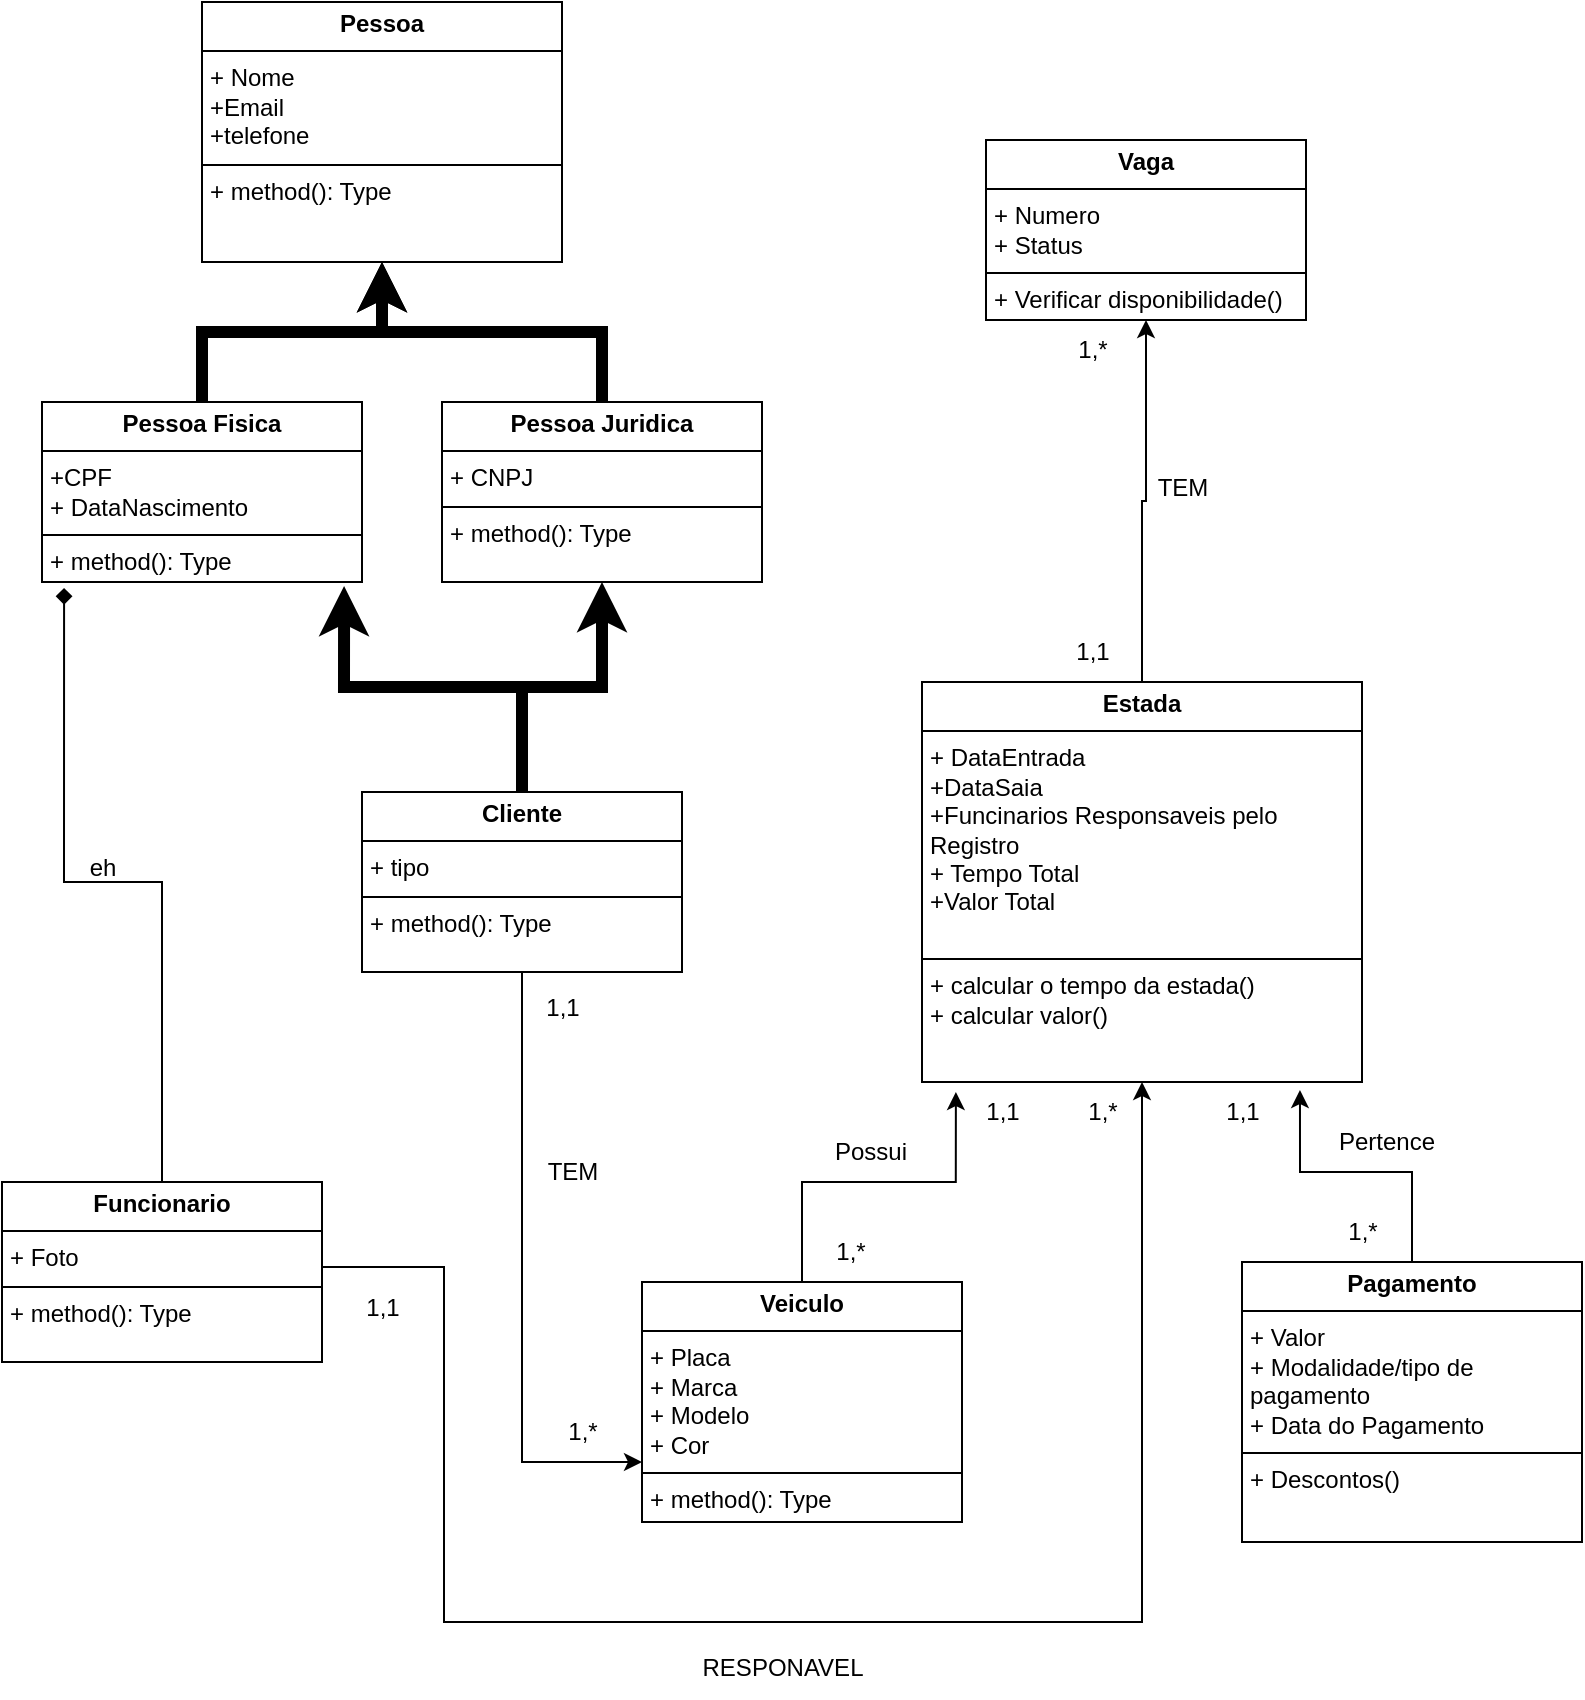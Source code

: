 <mxfile version="28.1.2">
  <diagram name="Página-1" id="5IPmdGQjGyKCgLxeSRu4">
    <mxGraphModel dx="1422" dy="858" grid="1" gridSize="10" guides="1" tooltips="1" connect="1" arrows="1" fold="1" page="1" pageScale="1" pageWidth="827" pageHeight="1169" math="0" shadow="0">
      <root>
        <mxCell id="0" />
        <mxCell id="1" parent="0" />
        <mxCell id="WKvs6zyEkFsK-xuoxXmz-19" value="" style="edgeStyle=orthogonalEdgeStyle;rounded=0;orthogonalLoop=1;jettySize=auto;html=1;strokeWidth=6;" edge="1" parent="1" source="WKvs6zyEkFsK-xuoxXmz-5" target="WKvs6zyEkFsK-xuoxXmz-7">
          <mxGeometry relative="1" as="geometry" />
        </mxCell>
        <mxCell id="WKvs6zyEkFsK-xuoxXmz-5" value="&lt;p style=&quot;margin:0px;margin-top:4px;text-align:center;&quot;&gt;&lt;b&gt;Pessoa Fisica&lt;/b&gt;&lt;/p&gt;&lt;hr size=&quot;1&quot; style=&quot;border-style:solid;&quot;&gt;&lt;p style=&quot;margin:0px;margin-left:4px;&quot;&gt;+CPF&lt;/p&gt;&lt;p style=&quot;margin:0px;margin-left:4px;&quot;&gt;+ DataNascimento&lt;/p&gt;&lt;hr size=&quot;1&quot; style=&quot;border-style:solid;&quot;&gt;&lt;p style=&quot;margin:0px;margin-left:4px;&quot;&gt;+ method(): Type&lt;/p&gt;" style="verticalAlign=top;align=left;overflow=fill;html=1;whiteSpace=wrap;" vertex="1" parent="1">
          <mxGeometry x="30" y="200" width="160" height="90" as="geometry" />
        </mxCell>
        <mxCell id="WKvs6zyEkFsK-xuoxXmz-17" style="edgeStyle=orthogonalEdgeStyle;rounded=0;orthogonalLoop=1;jettySize=auto;html=1;strokeWidth=6;" edge="1" parent="1" source="WKvs6zyEkFsK-xuoxXmz-6" target="WKvs6zyEkFsK-xuoxXmz-7">
          <mxGeometry relative="1" as="geometry" />
        </mxCell>
        <mxCell id="WKvs6zyEkFsK-xuoxXmz-6" value="&lt;p style=&quot;margin:0px;margin-top:4px;text-align:center;&quot;&gt;&lt;b&gt;Pessoa Juridica&lt;/b&gt;&lt;/p&gt;&lt;hr size=&quot;1&quot; style=&quot;border-style:solid;&quot;&gt;&lt;p style=&quot;margin:0px;margin-left:4px;&quot;&gt;+ CNPJ&lt;/p&gt;&lt;hr size=&quot;1&quot; style=&quot;border-style:solid;&quot;&gt;&lt;p style=&quot;margin:0px;margin-left:4px;&quot;&gt;+ method(): Type&lt;/p&gt;" style="verticalAlign=top;align=left;overflow=fill;html=1;whiteSpace=wrap;" vertex="1" parent="1">
          <mxGeometry x="230" y="200" width="160" height="90" as="geometry" />
        </mxCell>
        <mxCell id="WKvs6zyEkFsK-xuoxXmz-7" value="&lt;p style=&quot;margin:0px;margin-top:4px;text-align:center;&quot;&gt;&lt;b&gt;Pessoa&lt;/b&gt;&lt;/p&gt;&lt;hr size=&quot;1&quot; style=&quot;border-style:solid;&quot;&gt;&lt;p style=&quot;margin:0px;margin-left:4px;&quot;&gt;+ Nome&lt;br&gt;+Email&lt;/p&gt;&lt;p style=&quot;margin:0px;margin-left:4px;&quot;&gt;+telefone&lt;/p&gt;&lt;hr size=&quot;1&quot; style=&quot;border-style:solid;&quot;&gt;&lt;p style=&quot;margin:0px;margin-left:4px;&quot;&gt;+ method(): Type&lt;/p&gt;" style="verticalAlign=top;align=left;overflow=fill;html=1;whiteSpace=wrap;" vertex="1" parent="1">
          <mxGeometry x="110" width="180" height="130" as="geometry" />
        </mxCell>
        <mxCell id="WKvs6zyEkFsK-xuoxXmz-49" style="edgeStyle=orthogonalEdgeStyle;rounded=0;orthogonalLoop=1;jettySize=auto;html=1;entryX=0.5;entryY=1;entryDx=0;entryDy=0;" edge="1" parent="1" target="WKvs6zyEkFsK-xuoxXmz-11">
          <mxGeometry relative="1" as="geometry">
            <mxPoint x="580" y="790" as="targetPoint" />
            <mxPoint x="170" y="632.5" as="sourcePoint" />
            <Array as="points">
              <mxPoint x="231" y="633" />
              <mxPoint x="231" y="810" />
              <mxPoint x="580" y="810" />
            </Array>
          </mxGeometry>
        </mxCell>
        <mxCell id="WKvs6zyEkFsK-xuoxXmz-9" value="&lt;p style=&quot;margin:0px;margin-top:4px;text-align:center;&quot;&gt;&lt;b&gt;Funcionario&lt;/b&gt;&lt;/p&gt;&lt;hr size=&quot;1&quot; style=&quot;border-style:solid;&quot;&gt;&lt;p style=&quot;margin:0px;margin-left:4px;&quot;&gt;+ Foto&lt;/p&gt;&lt;hr size=&quot;1&quot; style=&quot;border-style:solid;&quot;&gt;&lt;p style=&quot;margin:0px;margin-left:4px;&quot;&gt;+ method(): Type&lt;/p&gt;" style="verticalAlign=top;align=left;overflow=fill;html=1;whiteSpace=wrap;" vertex="1" parent="1">
          <mxGeometry x="10" y="590" width="160" height="90" as="geometry" />
        </mxCell>
        <mxCell id="WKvs6zyEkFsK-xuoxXmz-32" style="edgeStyle=orthogonalEdgeStyle;rounded=0;orthogonalLoop=1;jettySize=auto;html=1;entryX=0.5;entryY=1;entryDx=0;entryDy=0;" edge="1" parent="1" source="WKvs6zyEkFsK-xuoxXmz-11" target="WKvs6zyEkFsK-xuoxXmz-12">
          <mxGeometry relative="1" as="geometry" />
        </mxCell>
        <mxCell id="WKvs6zyEkFsK-xuoxXmz-11" value="&lt;p style=&quot;margin:0px;margin-top:4px;text-align:center;&quot;&gt;&lt;b&gt;Estada&lt;/b&gt;&lt;/p&gt;&lt;hr size=&quot;1&quot; style=&quot;border-style:solid;&quot;&gt;&lt;p style=&quot;margin:0px;margin-left:4px;&quot;&gt;+ DataEntrada&lt;/p&gt;&lt;p style=&quot;margin:0px;margin-left:4px;&quot;&gt;+DataSaia&lt;/p&gt;&lt;p style=&quot;margin:0px;margin-left:4px;&quot;&gt;+Funcinarios Responsaveis pelo Registro&lt;/p&gt;&lt;p style=&quot;margin:0px;margin-left:4px;&quot;&gt;+ Tempo Total&lt;/p&gt;&lt;p style=&quot;margin:0px;margin-left:4px;&quot;&gt;+Valor Total&lt;/p&gt;&lt;p style=&quot;margin:0px;margin-left:4px;&quot;&gt;&lt;br&gt;&lt;/p&gt;&lt;hr size=&quot;1&quot; style=&quot;border-style:solid;&quot;&gt;&lt;p style=&quot;margin:0px;margin-left:4px;&quot;&gt;+&amp;nbsp;calcular o tempo da estada()&lt;br&gt;+ calcular valor()&lt;/p&gt;" style="verticalAlign=top;align=left;overflow=fill;html=1;whiteSpace=wrap;" vertex="1" parent="1">
          <mxGeometry x="470" y="340" width="220" height="200" as="geometry" />
        </mxCell>
        <mxCell id="WKvs6zyEkFsK-xuoxXmz-12" value="&lt;p style=&quot;margin:0px;margin-top:4px;text-align:center;&quot;&gt;&lt;b&gt;Vaga&lt;/b&gt;&lt;/p&gt;&lt;hr size=&quot;1&quot; style=&quot;border-style:solid;&quot;&gt;&lt;p style=&quot;margin:0px;margin-left:4px;&quot;&gt;+ Numero&lt;br&gt;+ Status&lt;/p&gt;&lt;hr size=&quot;1&quot; style=&quot;border-style:solid;&quot;&gt;&lt;p style=&quot;margin:0px;margin-left:4px;&quot;&gt;+ Verificar disponibilidade()&lt;/p&gt;" style="verticalAlign=top;align=left;overflow=fill;html=1;whiteSpace=wrap;" vertex="1" parent="1">
          <mxGeometry x="502" y="69" width="160" height="90" as="geometry" />
        </mxCell>
        <mxCell id="WKvs6zyEkFsK-xuoxXmz-13" value="&lt;p style=&quot;margin:0px;margin-top:4px;text-align:center;&quot;&gt;&lt;b&gt;Pagamento&lt;/b&gt;&lt;/p&gt;&lt;hr size=&quot;1&quot; style=&quot;border-style:solid;&quot;&gt;&lt;p style=&quot;margin:0px;margin-left:4px;&quot;&gt;+ Valor&lt;br&gt;+ Modalidade/tipo de pagamento&lt;br&gt;+ Data do Pagamento&lt;/p&gt;&lt;hr size=&quot;1&quot; style=&quot;border-style:solid;&quot;&gt;&lt;p style=&quot;margin:0px;margin-left:4px;&quot;&gt;+ Descontos()&lt;/p&gt;" style="verticalAlign=top;align=left;overflow=fill;html=1;whiteSpace=wrap;" vertex="1" parent="1">
          <mxGeometry x="630" y="630" width="170" height="140" as="geometry" />
        </mxCell>
        <mxCell id="WKvs6zyEkFsK-xuoxXmz-14" value="&lt;p style=&quot;margin:0px;margin-top:4px;text-align:center;&quot;&gt;&lt;b&gt;Veiculo&lt;/b&gt;&lt;/p&gt;&lt;hr size=&quot;1&quot; style=&quot;border-style:solid;&quot;&gt;&lt;p style=&quot;margin:0px;margin-left:4px;&quot;&gt;+ Placa&lt;/p&gt;&lt;p style=&quot;margin:0px;margin-left:4px;&quot;&gt;+ Marca&lt;/p&gt;&lt;p style=&quot;margin:0px;margin-left:4px;&quot;&gt;+ Modelo&lt;/p&gt;&lt;p style=&quot;margin:0px;margin-left:4px;&quot;&gt;+ Cor&lt;/p&gt;&lt;hr size=&quot;1&quot; style=&quot;border-style:solid;&quot;&gt;&lt;p style=&quot;margin:0px;margin-left:4px;&quot;&gt;+ method(): Type&lt;/p&gt;" style="verticalAlign=top;align=left;overflow=fill;html=1;whiteSpace=wrap;" vertex="1" parent="1">
          <mxGeometry x="330" y="640" width="160" height="120" as="geometry" />
        </mxCell>
        <mxCell id="WKvs6zyEkFsK-xuoxXmz-22" style="edgeStyle=orthogonalEdgeStyle;rounded=0;orthogonalLoop=1;jettySize=auto;html=1;entryX=0.069;entryY=1.033;entryDx=0;entryDy=0;entryPerimeter=0;endArrow=diamond;endFill=1;" edge="1" parent="1" source="WKvs6zyEkFsK-xuoxXmz-9" target="WKvs6zyEkFsK-xuoxXmz-5">
          <mxGeometry relative="1" as="geometry" />
        </mxCell>
        <mxCell id="WKvs6zyEkFsK-xuoxXmz-27" value="" style="edgeStyle=orthogonalEdgeStyle;rounded=0;orthogonalLoop=1;jettySize=auto;html=1;strokeWidth=6;" edge="1" parent="1" source="WKvs6zyEkFsK-xuoxXmz-23" target="WKvs6zyEkFsK-xuoxXmz-6">
          <mxGeometry relative="1" as="geometry" />
        </mxCell>
        <mxCell id="WKvs6zyEkFsK-xuoxXmz-29" style="edgeStyle=orthogonalEdgeStyle;rounded=0;orthogonalLoop=1;jettySize=auto;html=1;entryX=0;entryY=0.75;entryDx=0;entryDy=0;" edge="1" parent="1" source="WKvs6zyEkFsK-xuoxXmz-23" target="WKvs6zyEkFsK-xuoxXmz-14">
          <mxGeometry relative="1" as="geometry" />
        </mxCell>
        <mxCell id="WKvs6zyEkFsK-xuoxXmz-23" value="&lt;p style=&quot;margin:0px;margin-top:4px;text-align:center;&quot;&gt;&lt;b&gt;Cliente&lt;/b&gt;&lt;/p&gt;&lt;hr size=&quot;1&quot; style=&quot;border-style:solid;&quot;&gt;&lt;p style=&quot;margin:0px;margin-left:4px;&quot;&gt;+ tipo&lt;br&gt;&lt;/p&gt;&lt;hr size=&quot;1&quot; style=&quot;border-style:solid;&quot;&gt;&lt;p style=&quot;margin:0px;margin-left:4px;&quot;&gt;+ method(): Type&lt;/p&gt;" style="verticalAlign=top;align=left;overflow=fill;html=1;whiteSpace=wrap;" vertex="1" parent="1">
          <mxGeometry x="190" y="395" width="160" height="90" as="geometry" />
        </mxCell>
        <mxCell id="WKvs6zyEkFsK-xuoxXmz-26" style="edgeStyle=orthogonalEdgeStyle;rounded=0;orthogonalLoop=1;jettySize=auto;html=1;entryX=0.944;entryY=1.022;entryDx=0;entryDy=0;entryPerimeter=0;strokeWidth=6;" edge="1" parent="1" source="WKvs6zyEkFsK-xuoxXmz-23" target="WKvs6zyEkFsK-xuoxXmz-5">
          <mxGeometry relative="1" as="geometry" />
        </mxCell>
        <mxCell id="WKvs6zyEkFsK-xuoxXmz-30" style="edgeStyle=orthogonalEdgeStyle;rounded=0;orthogonalLoop=1;jettySize=auto;html=1;entryX=0.077;entryY=1.025;entryDx=0;entryDy=0;entryPerimeter=0;" edge="1" parent="1" source="WKvs6zyEkFsK-xuoxXmz-14" target="WKvs6zyEkFsK-xuoxXmz-11">
          <mxGeometry relative="1" as="geometry" />
        </mxCell>
        <mxCell id="WKvs6zyEkFsK-xuoxXmz-31" style="edgeStyle=orthogonalEdgeStyle;rounded=0;orthogonalLoop=1;jettySize=auto;html=1;entryX=0.859;entryY=1.02;entryDx=0;entryDy=0;entryPerimeter=0;" edge="1" parent="1" source="WKvs6zyEkFsK-xuoxXmz-13" target="WKvs6zyEkFsK-xuoxXmz-11">
          <mxGeometry relative="1" as="geometry" />
        </mxCell>
        <mxCell id="WKvs6zyEkFsK-xuoxXmz-33" value="eh" style="text;html=1;align=center;verticalAlign=middle;resizable=0;points=[];autosize=1;strokeColor=none;fillColor=none;" vertex="1" parent="1">
          <mxGeometry x="40" y="418" width="40" height="30" as="geometry" />
        </mxCell>
        <mxCell id="WKvs6zyEkFsK-xuoxXmz-34" value="TEM" style="text;html=1;align=center;verticalAlign=middle;resizable=0;points=[];autosize=1;strokeColor=none;fillColor=none;" vertex="1" parent="1">
          <mxGeometry x="270" y="570" width="50" height="30" as="geometry" />
        </mxCell>
        <mxCell id="WKvs6zyEkFsK-xuoxXmz-35" value="1,1" style="text;html=1;align=center;verticalAlign=middle;resizable=0;points=[];autosize=1;strokeColor=none;fillColor=none;" vertex="1" parent="1">
          <mxGeometry x="270" y="488" width="40" height="30" as="geometry" />
        </mxCell>
        <mxCell id="WKvs6zyEkFsK-xuoxXmz-36" value="1,*" style="text;html=1;align=center;verticalAlign=middle;resizable=0;points=[];autosize=1;strokeColor=none;fillColor=none;" vertex="1" parent="1">
          <mxGeometry x="280" y="700" width="40" height="30" as="geometry" />
        </mxCell>
        <mxCell id="WKvs6zyEkFsK-xuoxXmz-37" value="Possui" style="text;html=1;align=center;verticalAlign=middle;resizable=0;points=[];autosize=1;strokeColor=none;fillColor=none;" vertex="1" parent="1">
          <mxGeometry x="414" y="560" width="60" height="30" as="geometry" />
        </mxCell>
        <mxCell id="WKvs6zyEkFsK-xuoxXmz-38" value="Pertence" style="text;html=1;align=center;verticalAlign=middle;resizable=0;points=[];autosize=1;strokeColor=none;fillColor=none;" vertex="1" parent="1">
          <mxGeometry x="667" y="555" width="70" height="30" as="geometry" />
        </mxCell>
        <mxCell id="WKvs6zyEkFsK-xuoxXmz-39" value="TEM" style="text;html=1;align=center;verticalAlign=middle;resizable=0;points=[];autosize=1;strokeColor=none;fillColor=none;" vertex="1" parent="1">
          <mxGeometry x="575" y="228" width="50" height="30" as="geometry" />
        </mxCell>
        <mxCell id="WKvs6zyEkFsK-xuoxXmz-41" value="1,1" style="text;html=1;align=center;verticalAlign=middle;resizable=0;points=[];autosize=1;strokeColor=none;fillColor=none;" vertex="1" parent="1">
          <mxGeometry x="490" y="540" width="40" height="30" as="geometry" />
        </mxCell>
        <mxCell id="WKvs6zyEkFsK-xuoxXmz-42" value="1,*" style="text;html=1;align=center;verticalAlign=middle;resizable=0;points=[];autosize=1;strokeColor=none;fillColor=none;" vertex="1" parent="1">
          <mxGeometry x="414" y="610" width="40" height="30" as="geometry" />
        </mxCell>
        <mxCell id="WKvs6zyEkFsK-xuoxXmz-43" value="1,1" style="text;html=1;align=center;verticalAlign=middle;resizable=0;points=[];autosize=1;strokeColor=none;fillColor=none;" vertex="1" parent="1">
          <mxGeometry x="535" y="310" width="40" height="30" as="geometry" />
        </mxCell>
        <mxCell id="WKvs6zyEkFsK-xuoxXmz-44" value="1,*" style="text;html=1;align=center;verticalAlign=middle;resizable=0;points=[];autosize=1;strokeColor=none;fillColor=none;" vertex="1" parent="1">
          <mxGeometry x="535" y="159" width="40" height="30" as="geometry" />
        </mxCell>
        <mxCell id="WKvs6zyEkFsK-xuoxXmz-45" value="1,1" style="text;html=1;align=center;verticalAlign=middle;resizable=0;points=[];autosize=1;strokeColor=none;fillColor=none;" vertex="1" parent="1">
          <mxGeometry x="610" y="540" width="40" height="30" as="geometry" />
        </mxCell>
        <mxCell id="WKvs6zyEkFsK-xuoxXmz-46" value="1,*" style="text;html=1;align=center;verticalAlign=middle;resizable=0;points=[];autosize=1;strokeColor=none;fillColor=none;" vertex="1" parent="1">
          <mxGeometry x="670" y="600" width="40" height="30" as="geometry" />
        </mxCell>
        <mxCell id="WKvs6zyEkFsK-xuoxXmz-51" value="RESPONAVEL" style="text;html=1;align=center;verticalAlign=middle;resizable=0;points=[];autosize=1;strokeColor=none;fillColor=none;" vertex="1" parent="1">
          <mxGeometry x="350" y="818" width="100" height="30" as="geometry" />
        </mxCell>
        <mxCell id="WKvs6zyEkFsK-xuoxXmz-52" value="1,1" style="text;html=1;align=center;verticalAlign=middle;resizable=0;points=[];autosize=1;strokeColor=none;fillColor=none;" vertex="1" parent="1">
          <mxGeometry x="180" y="638" width="40" height="30" as="geometry" />
        </mxCell>
        <mxCell id="WKvs6zyEkFsK-xuoxXmz-53" value="1,*" style="text;html=1;align=center;verticalAlign=middle;resizable=0;points=[];autosize=1;strokeColor=none;fillColor=none;" vertex="1" parent="1">
          <mxGeometry x="540" y="540" width="40" height="30" as="geometry" />
        </mxCell>
      </root>
    </mxGraphModel>
  </diagram>
</mxfile>
